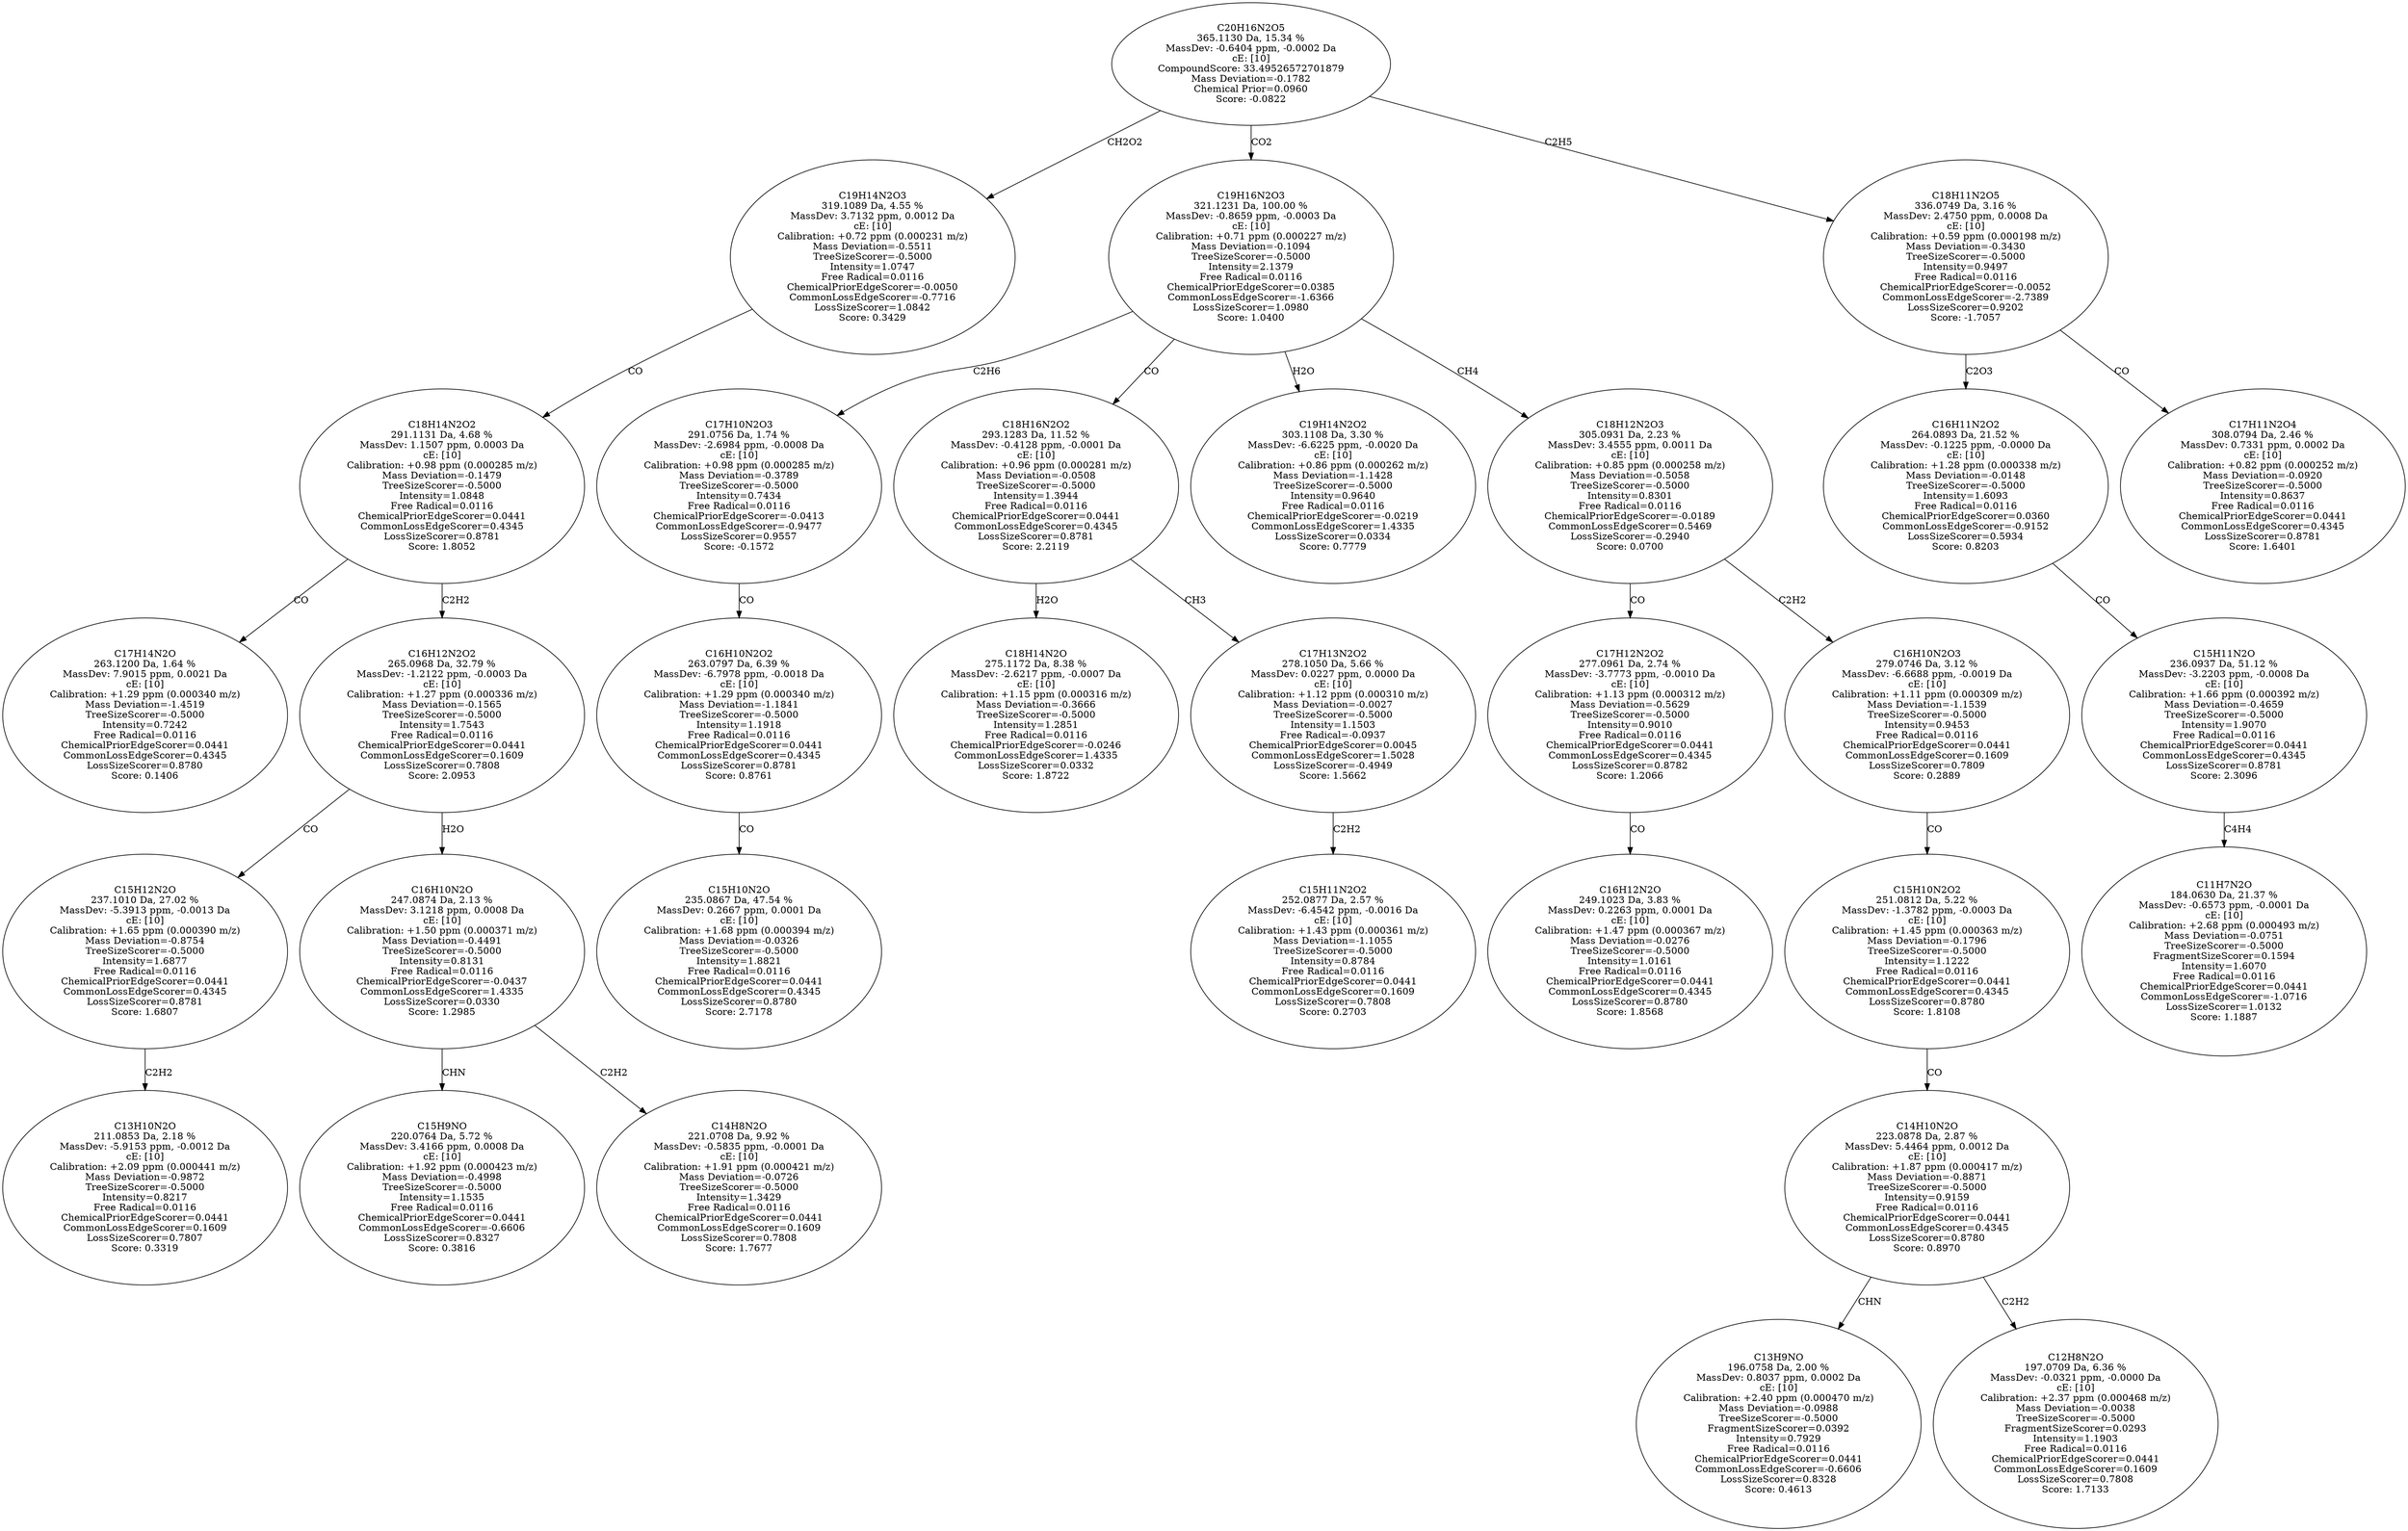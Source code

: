 strict digraph {
v1 [label="C17H14N2O\n263.1200 Da, 1.64 %\nMassDev: 7.9015 ppm, 0.0021 Da\ncE: [10]\nCalibration: +1.29 ppm (0.000340 m/z)\nMass Deviation=-1.4519\nTreeSizeScorer=-0.5000\nIntensity=0.7242\nFree Radical=0.0116\nChemicalPriorEdgeScorer=0.0441\nCommonLossEdgeScorer=0.4345\nLossSizeScorer=0.8780\nScore: 0.1406"];
v2 [label="C13H10N2O\n211.0853 Da, 2.18 %\nMassDev: -5.9153 ppm, -0.0012 Da\ncE: [10]\nCalibration: +2.09 ppm (0.000441 m/z)\nMass Deviation=-0.9872\nTreeSizeScorer=-0.5000\nIntensity=0.8217\nFree Radical=0.0116\nChemicalPriorEdgeScorer=0.0441\nCommonLossEdgeScorer=0.1609\nLossSizeScorer=0.7807\nScore: 0.3319"];
v3 [label="C15H12N2O\n237.1010 Da, 27.02 %\nMassDev: -5.3913 ppm, -0.0013 Da\ncE: [10]\nCalibration: +1.65 ppm (0.000390 m/z)\nMass Deviation=-0.8754\nTreeSizeScorer=-0.5000\nIntensity=1.6877\nFree Radical=0.0116\nChemicalPriorEdgeScorer=0.0441\nCommonLossEdgeScorer=0.4345\nLossSizeScorer=0.8781\nScore: 1.6807"];
v4 [label="C15H9NO\n220.0764 Da, 5.72 %\nMassDev: 3.4166 ppm, 0.0008 Da\ncE: [10]\nCalibration: +1.92 ppm (0.000423 m/z)\nMass Deviation=-0.4998\nTreeSizeScorer=-0.5000\nIntensity=1.1535\nFree Radical=0.0116\nChemicalPriorEdgeScorer=0.0441\nCommonLossEdgeScorer=-0.6606\nLossSizeScorer=0.8327\nScore: 0.3816"];
v5 [label="C14H8N2O\n221.0708 Da, 9.92 %\nMassDev: -0.5835 ppm, -0.0001 Da\ncE: [10]\nCalibration: +1.91 ppm (0.000421 m/z)\nMass Deviation=-0.0726\nTreeSizeScorer=-0.5000\nIntensity=1.3429\nFree Radical=0.0116\nChemicalPriorEdgeScorer=0.0441\nCommonLossEdgeScorer=0.1609\nLossSizeScorer=0.7808\nScore: 1.7677"];
v6 [label="C16H10N2O\n247.0874 Da, 2.13 %\nMassDev: 3.1218 ppm, 0.0008 Da\ncE: [10]\nCalibration: +1.50 ppm (0.000371 m/z)\nMass Deviation=-0.4491\nTreeSizeScorer=-0.5000\nIntensity=0.8131\nFree Radical=0.0116\nChemicalPriorEdgeScorer=-0.0437\nCommonLossEdgeScorer=1.4335\nLossSizeScorer=0.0330\nScore: 1.2985"];
v7 [label="C16H12N2O2\n265.0968 Da, 32.79 %\nMassDev: -1.2122 ppm, -0.0003 Da\ncE: [10]\nCalibration: +1.27 ppm (0.000336 m/z)\nMass Deviation=-0.1565\nTreeSizeScorer=-0.5000\nIntensity=1.7543\nFree Radical=0.0116\nChemicalPriorEdgeScorer=0.0441\nCommonLossEdgeScorer=0.1609\nLossSizeScorer=0.7808\nScore: 2.0953"];
v8 [label="C18H14N2O2\n291.1131 Da, 4.68 %\nMassDev: 1.1507 ppm, 0.0003 Da\ncE: [10]\nCalibration: +0.98 ppm (0.000285 m/z)\nMass Deviation=-0.1479\nTreeSizeScorer=-0.5000\nIntensity=1.0848\nFree Radical=0.0116\nChemicalPriorEdgeScorer=0.0441\nCommonLossEdgeScorer=0.4345\nLossSizeScorer=0.8781\nScore: 1.8052"];
v9 [label="C19H14N2O3\n319.1089 Da, 4.55 %\nMassDev: 3.7132 ppm, 0.0012 Da\ncE: [10]\nCalibration: +0.72 ppm (0.000231 m/z)\nMass Deviation=-0.5511\nTreeSizeScorer=-0.5000\nIntensity=1.0747\nFree Radical=0.0116\nChemicalPriorEdgeScorer=-0.0050\nCommonLossEdgeScorer=-0.7716\nLossSizeScorer=1.0842\nScore: 0.3429"];
v10 [label="C15H10N2O\n235.0867 Da, 47.54 %\nMassDev: 0.2667 ppm, 0.0001 Da\ncE: [10]\nCalibration: +1.68 ppm (0.000394 m/z)\nMass Deviation=-0.0326\nTreeSizeScorer=-0.5000\nIntensity=1.8821\nFree Radical=0.0116\nChemicalPriorEdgeScorer=0.0441\nCommonLossEdgeScorer=0.4345\nLossSizeScorer=0.8780\nScore: 2.7178"];
v11 [label="C16H10N2O2\n263.0797 Da, 6.39 %\nMassDev: -6.7978 ppm, -0.0018 Da\ncE: [10]\nCalibration: +1.29 ppm (0.000340 m/z)\nMass Deviation=-1.1841\nTreeSizeScorer=-0.5000\nIntensity=1.1918\nFree Radical=0.0116\nChemicalPriorEdgeScorer=0.0441\nCommonLossEdgeScorer=0.4345\nLossSizeScorer=0.8781\nScore: 0.8761"];
v12 [label="C17H10N2O3\n291.0756 Da, 1.74 %\nMassDev: -2.6984 ppm, -0.0008 Da\ncE: [10]\nCalibration: +0.98 ppm (0.000285 m/z)\nMass Deviation=-0.3789\nTreeSizeScorer=-0.5000\nIntensity=0.7434\nFree Radical=0.0116\nChemicalPriorEdgeScorer=-0.0413\nCommonLossEdgeScorer=-0.9477\nLossSizeScorer=0.9557\nScore: -0.1572"];
v13 [label="C18H14N2O\n275.1172 Da, 8.38 %\nMassDev: -2.6217 ppm, -0.0007 Da\ncE: [10]\nCalibration: +1.15 ppm (0.000316 m/z)\nMass Deviation=-0.3666\nTreeSizeScorer=-0.5000\nIntensity=1.2851\nFree Radical=0.0116\nChemicalPriorEdgeScorer=-0.0246\nCommonLossEdgeScorer=1.4335\nLossSizeScorer=0.0332\nScore: 1.8722"];
v14 [label="C15H11N2O2\n252.0877 Da, 2.57 %\nMassDev: -6.4542 ppm, -0.0016 Da\ncE: [10]\nCalibration: +1.43 ppm (0.000361 m/z)\nMass Deviation=-1.1055\nTreeSizeScorer=-0.5000\nIntensity=0.8784\nFree Radical=0.0116\nChemicalPriorEdgeScorer=0.0441\nCommonLossEdgeScorer=0.1609\nLossSizeScorer=0.7808\nScore: 0.2703"];
v15 [label="C17H13N2O2\n278.1050 Da, 5.66 %\nMassDev: 0.0227 ppm, 0.0000 Da\ncE: [10]\nCalibration: +1.12 ppm (0.000310 m/z)\nMass Deviation=-0.0027\nTreeSizeScorer=-0.5000\nIntensity=1.1503\nFree Radical=-0.0937\nChemicalPriorEdgeScorer=0.0045\nCommonLossEdgeScorer=1.5028\nLossSizeScorer=-0.4949\nScore: 1.5662"];
v16 [label="C18H16N2O2\n293.1283 Da, 11.52 %\nMassDev: -0.4128 ppm, -0.0001 Da\ncE: [10]\nCalibration: +0.96 ppm (0.000281 m/z)\nMass Deviation=-0.0508\nTreeSizeScorer=-0.5000\nIntensity=1.3944\nFree Radical=0.0116\nChemicalPriorEdgeScorer=0.0441\nCommonLossEdgeScorer=0.4345\nLossSizeScorer=0.8781\nScore: 2.2119"];
v17 [label="C19H14N2O2\n303.1108 Da, 3.30 %\nMassDev: -6.6225 ppm, -0.0020 Da\ncE: [10]\nCalibration: +0.86 ppm (0.000262 m/z)\nMass Deviation=-1.1428\nTreeSizeScorer=-0.5000\nIntensity=0.9640\nFree Radical=0.0116\nChemicalPriorEdgeScorer=-0.0219\nCommonLossEdgeScorer=1.4335\nLossSizeScorer=0.0334\nScore: 0.7779"];
v18 [label="C16H12N2O\n249.1023 Da, 3.83 %\nMassDev: 0.2263 ppm, 0.0001 Da\ncE: [10]\nCalibration: +1.47 ppm (0.000367 m/z)\nMass Deviation=-0.0276\nTreeSizeScorer=-0.5000\nIntensity=1.0161\nFree Radical=0.0116\nChemicalPriorEdgeScorer=0.0441\nCommonLossEdgeScorer=0.4345\nLossSizeScorer=0.8780\nScore: 1.8568"];
v19 [label="C17H12N2O2\n277.0961 Da, 2.74 %\nMassDev: -3.7773 ppm, -0.0010 Da\ncE: [10]\nCalibration: +1.13 ppm (0.000312 m/z)\nMass Deviation=-0.5629\nTreeSizeScorer=-0.5000\nIntensity=0.9010\nFree Radical=0.0116\nChemicalPriorEdgeScorer=0.0441\nCommonLossEdgeScorer=0.4345\nLossSizeScorer=0.8782\nScore: 1.2066"];
v20 [label="C13H9NO\n196.0758 Da, 2.00 %\nMassDev: 0.8037 ppm, 0.0002 Da\ncE: [10]\nCalibration: +2.40 ppm (0.000470 m/z)\nMass Deviation=-0.0988\nTreeSizeScorer=-0.5000\nFragmentSizeScorer=0.0392\nIntensity=0.7929\nFree Radical=0.0116\nChemicalPriorEdgeScorer=0.0441\nCommonLossEdgeScorer=-0.6606\nLossSizeScorer=0.8328\nScore: 0.4613"];
v21 [label="C12H8N2O\n197.0709 Da, 6.36 %\nMassDev: -0.0321 ppm, -0.0000 Da\ncE: [10]\nCalibration: +2.37 ppm (0.000468 m/z)\nMass Deviation=-0.0038\nTreeSizeScorer=-0.5000\nFragmentSizeScorer=0.0293\nIntensity=1.1903\nFree Radical=0.0116\nChemicalPriorEdgeScorer=0.0441\nCommonLossEdgeScorer=0.1609\nLossSizeScorer=0.7808\nScore: 1.7133"];
v22 [label="C14H10N2O\n223.0878 Da, 2.87 %\nMassDev: 5.4464 ppm, 0.0012 Da\ncE: [10]\nCalibration: +1.87 ppm (0.000417 m/z)\nMass Deviation=-0.8871\nTreeSizeScorer=-0.5000\nIntensity=0.9159\nFree Radical=0.0116\nChemicalPriorEdgeScorer=0.0441\nCommonLossEdgeScorer=0.4345\nLossSizeScorer=0.8780\nScore: 0.8970"];
v23 [label="C15H10N2O2\n251.0812 Da, 5.22 %\nMassDev: -1.3782 ppm, -0.0003 Da\ncE: [10]\nCalibration: +1.45 ppm (0.000363 m/z)\nMass Deviation=-0.1796\nTreeSizeScorer=-0.5000\nIntensity=1.1222\nFree Radical=0.0116\nChemicalPriorEdgeScorer=0.0441\nCommonLossEdgeScorer=0.4345\nLossSizeScorer=0.8780\nScore: 1.8108"];
v24 [label="C16H10N2O3\n279.0746 Da, 3.12 %\nMassDev: -6.6688 ppm, -0.0019 Da\ncE: [10]\nCalibration: +1.11 ppm (0.000309 m/z)\nMass Deviation=-1.1539\nTreeSizeScorer=-0.5000\nIntensity=0.9453\nFree Radical=0.0116\nChemicalPriorEdgeScorer=0.0441\nCommonLossEdgeScorer=0.1609\nLossSizeScorer=0.7809\nScore: 0.2889"];
v25 [label="C18H12N2O3\n305.0931 Da, 2.23 %\nMassDev: 3.4555 ppm, 0.0011 Da\ncE: [10]\nCalibration: +0.85 ppm (0.000258 m/z)\nMass Deviation=-0.5058\nTreeSizeScorer=-0.5000\nIntensity=0.8301\nFree Radical=0.0116\nChemicalPriorEdgeScorer=-0.0189\nCommonLossEdgeScorer=0.5469\nLossSizeScorer=-0.2940\nScore: 0.0700"];
v26 [label="C19H16N2O3\n321.1231 Da, 100.00 %\nMassDev: -0.8659 ppm, -0.0003 Da\ncE: [10]\nCalibration: +0.71 ppm (0.000227 m/z)\nMass Deviation=-0.1094\nTreeSizeScorer=-0.5000\nIntensity=2.1379\nFree Radical=0.0116\nChemicalPriorEdgeScorer=0.0385\nCommonLossEdgeScorer=-1.6366\nLossSizeScorer=1.0980\nScore: 1.0400"];
v27 [label="C11H7N2O\n184.0630 Da, 21.37 %\nMassDev: -0.6573 ppm, -0.0001 Da\ncE: [10]\nCalibration: +2.68 ppm (0.000493 m/z)\nMass Deviation=-0.0751\nTreeSizeScorer=-0.5000\nFragmentSizeScorer=0.1594\nIntensity=1.6070\nFree Radical=0.0116\nChemicalPriorEdgeScorer=0.0441\nCommonLossEdgeScorer=-1.0716\nLossSizeScorer=1.0132\nScore: 1.1887"];
v28 [label="C15H11N2O\n236.0937 Da, 51.12 %\nMassDev: -3.2203 ppm, -0.0008 Da\ncE: [10]\nCalibration: +1.66 ppm (0.000392 m/z)\nMass Deviation=-0.4659\nTreeSizeScorer=-0.5000\nIntensity=1.9070\nFree Radical=0.0116\nChemicalPriorEdgeScorer=0.0441\nCommonLossEdgeScorer=0.4345\nLossSizeScorer=0.8781\nScore: 2.3096"];
v29 [label="C16H11N2O2\n264.0893 Da, 21.52 %\nMassDev: -0.1225 ppm, -0.0000 Da\ncE: [10]\nCalibration: +1.28 ppm (0.000338 m/z)\nMass Deviation=-0.0148\nTreeSizeScorer=-0.5000\nIntensity=1.6093\nFree Radical=0.0116\nChemicalPriorEdgeScorer=0.0360\nCommonLossEdgeScorer=-0.9152\nLossSizeScorer=0.5934\nScore: 0.8203"];
v30 [label="C17H11N2O4\n308.0794 Da, 2.46 %\nMassDev: 0.7331 ppm, 0.0002 Da\ncE: [10]\nCalibration: +0.82 ppm (0.000252 m/z)\nMass Deviation=-0.0920\nTreeSizeScorer=-0.5000\nIntensity=0.8637\nFree Radical=0.0116\nChemicalPriorEdgeScorer=0.0441\nCommonLossEdgeScorer=0.4345\nLossSizeScorer=0.8781\nScore: 1.6401"];
v31 [label="C18H11N2O5\n336.0749 Da, 3.16 %\nMassDev: 2.4750 ppm, 0.0008 Da\ncE: [10]\nCalibration: +0.59 ppm (0.000198 m/z)\nMass Deviation=-0.3430\nTreeSizeScorer=-0.5000\nIntensity=0.9497\nFree Radical=0.0116\nChemicalPriorEdgeScorer=-0.0052\nCommonLossEdgeScorer=-2.7389\nLossSizeScorer=0.9202\nScore: -1.7057"];
v32 [label="C20H16N2O5\n365.1130 Da, 15.34 %\nMassDev: -0.6404 ppm, -0.0002 Da\ncE: [10]\nCompoundScore: 33.49526572701879\nMass Deviation=-0.1782\nChemical Prior=0.0960\nScore: -0.0822"];
v8 -> v1 [label="CO"];
v3 -> v2 [label="C2H2"];
v7 -> v3 [label="CO"];
v6 -> v4 [label="CHN"];
v6 -> v5 [label="C2H2"];
v7 -> v6 [label="H2O"];
v8 -> v7 [label="C2H2"];
v9 -> v8 [label="CO"];
v32 -> v9 [label="CH2O2"];
v11 -> v10 [label="CO"];
v12 -> v11 [label="CO"];
v26 -> v12 [label="C2H6"];
v16 -> v13 [label="H2O"];
v15 -> v14 [label="C2H2"];
v16 -> v15 [label="CH3"];
v26 -> v16 [label="CO"];
v26 -> v17 [label="H2O"];
v19 -> v18 [label="CO"];
v25 -> v19 [label="CO"];
v22 -> v20 [label="CHN"];
v22 -> v21 [label="C2H2"];
v23 -> v22 [label="CO"];
v24 -> v23 [label="CO"];
v25 -> v24 [label="C2H2"];
v26 -> v25 [label="CH4"];
v32 -> v26 [label="CO2"];
v28 -> v27 [label="C4H4"];
v29 -> v28 [label="CO"];
v31 -> v29 [label="C2O3"];
v31 -> v30 [label="CO"];
v32 -> v31 [label="C2H5"];
}